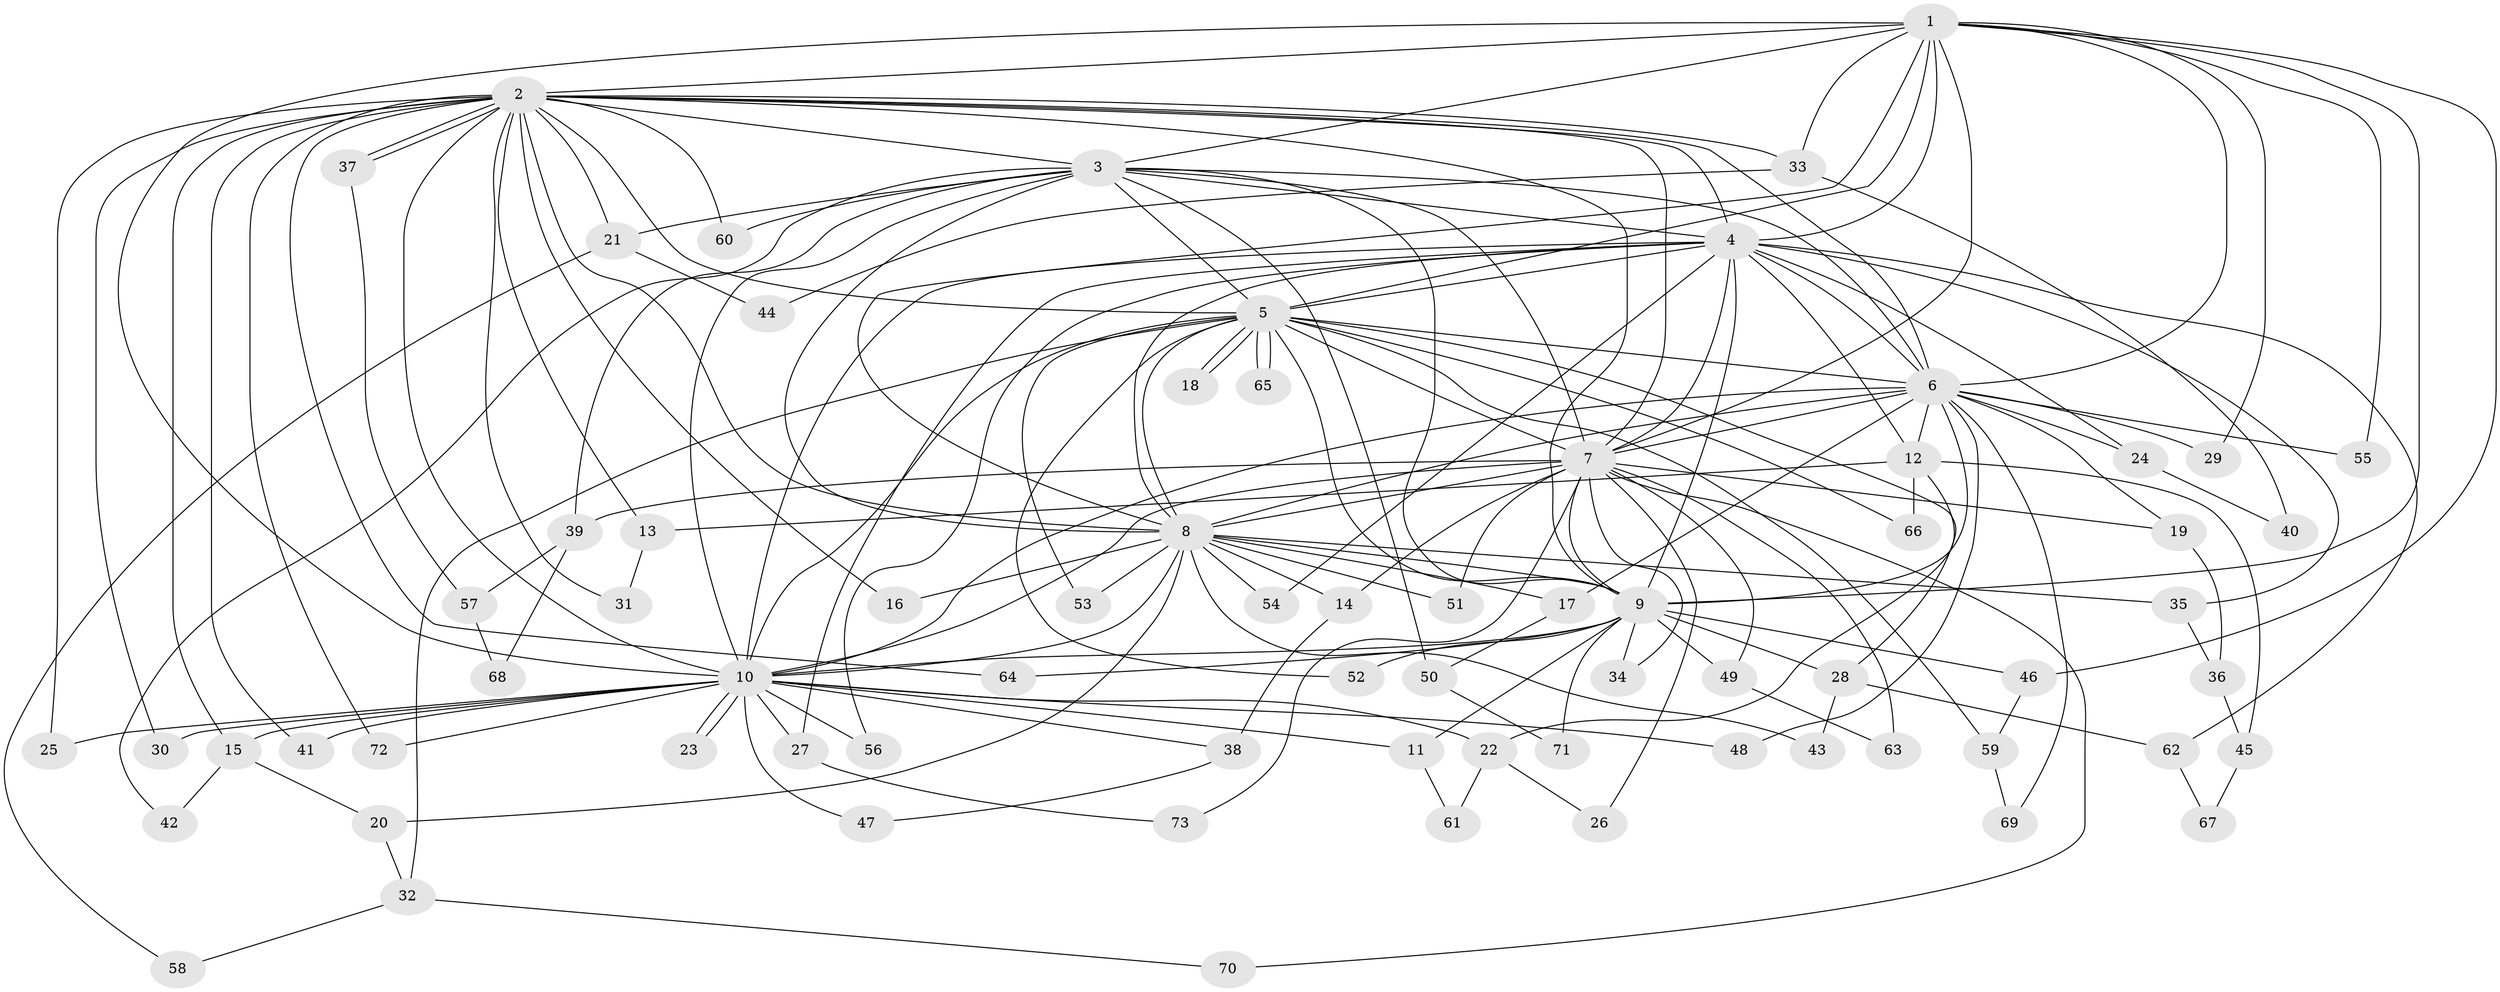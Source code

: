 // Generated by graph-tools (version 1.1) at 2025/14/03/09/25 04:14:18]
// undirected, 73 vertices, 171 edges
graph export_dot {
graph [start="1"]
  node [color=gray90,style=filled];
  1;
  2;
  3;
  4;
  5;
  6;
  7;
  8;
  9;
  10;
  11;
  12;
  13;
  14;
  15;
  16;
  17;
  18;
  19;
  20;
  21;
  22;
  23;
  24;
  25;
  26;
  27;
  28;
  29;
  30;
  31;
  32;
  33;
  34;
  35;
  36;
  37;
  38;
  39;
  40;
  41;
  42;
  43;
  44;
  45;
  46;
  47;
  48;
  49;
  50;
  51;
  52;
  53;
  54;
  55;
  56;
  57;
  58;
  59;
  60;
  61;
  62;
  63;
  64;
  65;
  66;
  67;
  68;
  69;
  70;
  71;
  72;
  73;
  1 -- 2;
  1 -- 3;
  1 -- 4;
  1 -- 5;
  1 -- 6;
  1 -- 7;
  1 -- 8;
  1 -- 9;
  1 -- 10;
  1 -- 29;
  1 -- 33;
  1 -- 46;
  1 -- 55;
  2 -- 3;
  2 -- 4;
  2 -- 5;
  2 -- 6;
  2 -- 7;
  2 -- 8;
  2 -- 9;
  2 -- 10;
  2 -- 13;
  2 -- 15;
  2 -- 16;
  2 -- 21;
  2 -- 25;
  2 -- 30;
  2 -- 31;
  2 -- 33;
  2 -- 37;
  2 -- 37;
  2 -- 41;
  2 -- 60;
  2 -- 64;
  2 -- 72;
  3 -- 4;
  3 -- 5;
  3 -- 6;
  3 -- 7;
  3 -- 8;
  3 -- 9;
  3 -- 10;
  3 -- 21;
  3 -- 39;
  3 -- 42;
  3 -- 50;
  3 -- 60;
  4 -- 5;
  4 -- 6;
  4 -- 7;
  4 -- 8;
  4 -- 9;
  4 -- 10;
  4 -- 12;
  4 -- 24;
  4 -- 27;
  4 -- 35;
  4 -- 54;
  4 -- 56;
  4 -- 62;
  5 -- 6;
  5 -- 7;
  5 -- 8;
  5 -- 9;
  5 -- 10;
  5 -- 18;
  5 -- 18;
  5 -- 28;
  5 -- 32;
  5 -- 52;
  5 -- 53;
  5 -- 59;
  5 -- 65;
  5 -- 65;
  5 -- 66;
  6 -- 7;
  6 -- 8;
  6 -- 9;
  6 -- 10;
  6 -- 12;
  6 -- 17;
  6 -- 19;
  6 -- 24;
  6 -- 29;
  6 -- 48;
  6 -- 55;
  6 -- 69;
  7 -- 8;
  7 -- 9;
  7 -- 10;
  7 -- 14;
  7 -- 19;
  7 -- 26;
  7 -- 34;
  7 -- 39;
  7 -- 49;
  7 -- 51;
  7 -- 63;
  7 -- 70;
  7 -- 73;
  8 -- 9;
  8 -- 10;
  8 -- 14;
  8 -- 16;
  8 -- 17;
  8 -- 20;
  8 -- 35;
  8 -- 43;
  8 -- 51;
  8 -- 53;
  8 -- 54;
  9 -- 10;
  9 -- 11;
  9 -- 28;
  9 -- 34;
  9 -- 46;
  9 -- 49;
  9 -- 52;
  9 -- 64;
  9 -- 71;
  10 -- 11;
  10 -- 15;
  10 -- 22;
  10 -- 23;
  10 -- 23;
  10 -- 25;
  10 -- 27;
  10 -- 30;
  10 -- 38;
  10 -- 41;
  10 -- 47;
  10 -- 48;
  10 -- 56;
  10 -- 72;
  11 -- 61;
  12 -- 13;
  12 -- 22;
  12 -- 45;
  12 -- 66;
  13 -- 31;
  14 -- 38;
  15 -- 20;
  15 -- 42;
  17 -- 50;
  19 -- 36;
  20 -- 32;
  21 -- 44;
  21 -- 58;
  22 -- 26;
  22 -- 61;
  24 -- 40;
  27 -- 73;
  28 -- 43;
  28 -- 62;
  32 -- 58;
  32 -- 70;
  33 -- 40;
  33 -- 44;
  35 -- 36;
  36 -- 45;
  37 -- 57;
  38 -- 47;
  39 -- 57;
  39 -- 68;
  45 -- 67;
  46 -- 59;
  49 -- 63;
  50 -- 71;
  57 -- 68;
  59 -- 69;
  62 -- 67;
}
